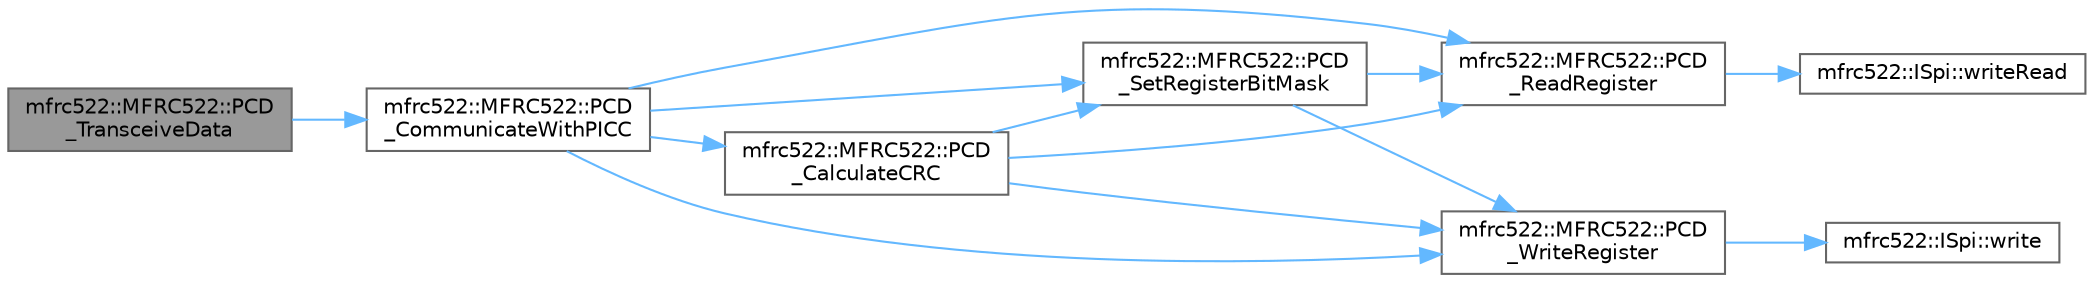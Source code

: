 digraph "mfrc522::MFRC522::PCD_TransceiveData"
{
 // LATEX_PDF_SIZE
  bgcolor="transparent";
  edge [fontname=Helvetica,fontsize=10,labelfontname=Helvetica,labelfontsize=10];
  node [fontname=Helvetica,fontsize=10,shape=box,height=0.2,width=0.4];
  rankdir="LR";
  Node1 [label="mfrc522::MFRC522::PCD\l_TransceiveData",height=0.2,width=0.4,color="gray40", fillcolor="grey60", style="filled", fontcolor="black",tooltip=" "];
  Node1 -> Node2 [color="steelblue1",style="solid"];
  Node2 [label="mfrc522::MFRC522::PCD\l_CommunicateWithPICC",height=0.2,width=0.4,color="grey40", fillcolor="white", style="filled",URL="$classmfrc522_1_1_m_f_r_c522.html#a366fced589c1009264d5c2410c06b03e",tooltip=" "];
  Node2 -> Node3 [color="steelblue1",style="solid"];
  Node3 [label="mfrc522::MFRC522::PCD\l_CalculateCRC",height=0.2,width=0.4,color="grey40", fillcolor="white", style="filled",URL="$classmfrc522_1_1_m_f_r_c522.html#a5db7f98b9ace325a290f0d72e12bd05b",tooltip=" "];
  Node3 -> Node4 [color="steelblue1",style="solid"];
  Node4 [label="mfrc522::MFRC522::PCD\l_ReadRegister",height=0.2,width=0.4,color="grey40", fillcolor="white", style="filled",URL="$classmfrc522_1_1_m_f_r_c522.html#a54b1e0960ffe689bb512b9ed79dcdece",tooltip=" "];
  Node4 -> Node5 [color="steelblue1",style="solid"];
  Node5 [label="mfrc522::ISpi::writeRead",height=0.2,width=0.4,color="grey40", fillcolor="white", style="filled",URL="$structmfrc522_1_1_i_spi.html#a251598542df9d4026fc28e832d4770ac",tooltip=" "];
  Node3 -> Node6 [color="steelblue1",style="solid"];
  Node6 [label="mfrc522::MFRC522::PCD\l_SetRegisterBitMask",height=0.2,width=0.4,color="grey40", fillcolor="white", style="filled",URL="$classmfrc522_1_1_m_f_r_c522.html#af7304dd35540a5e47f1f34890c455286",tooltip=" "];
  Node6 -> Node4 [color="steelblue1",style="solid"];
  Node6 -> Node7 [color="steelblue1",style="solid"];
  Node7 [label="mfrc522::MFRC522::PCD\l_WriteRegister",height=0.2,width=0.4,color="grey40", fillcolor="white", style="filled",URL="$classmfrc522_1_1_m_f_r_c522.html#aef8efdbb515b419df6c0038312c4f4e3",tooltip=" "];
  Node7 -> Node8 [color="steelblue1",style="solid"];
  Node8 [label="mfrc522::ISpi::write",height=0.2,width=0.4,color="grey40", fillcolor="white", style="filled",URL="$structmfrc522_1_1_i_spi.html#a9f98a44742d44089eee210f9d5908bed",tooltip=" "];
  Node3 -> Node7 [color="steelblue1",style="solid"];
  Node2 -> Node4 [color="steelblue1",style="solid"];
  Node2 -> Node6 [color="steelblue1",style="solid"];
  Node2 -> Node7 [color="steelblue1",style="solid"];
}
